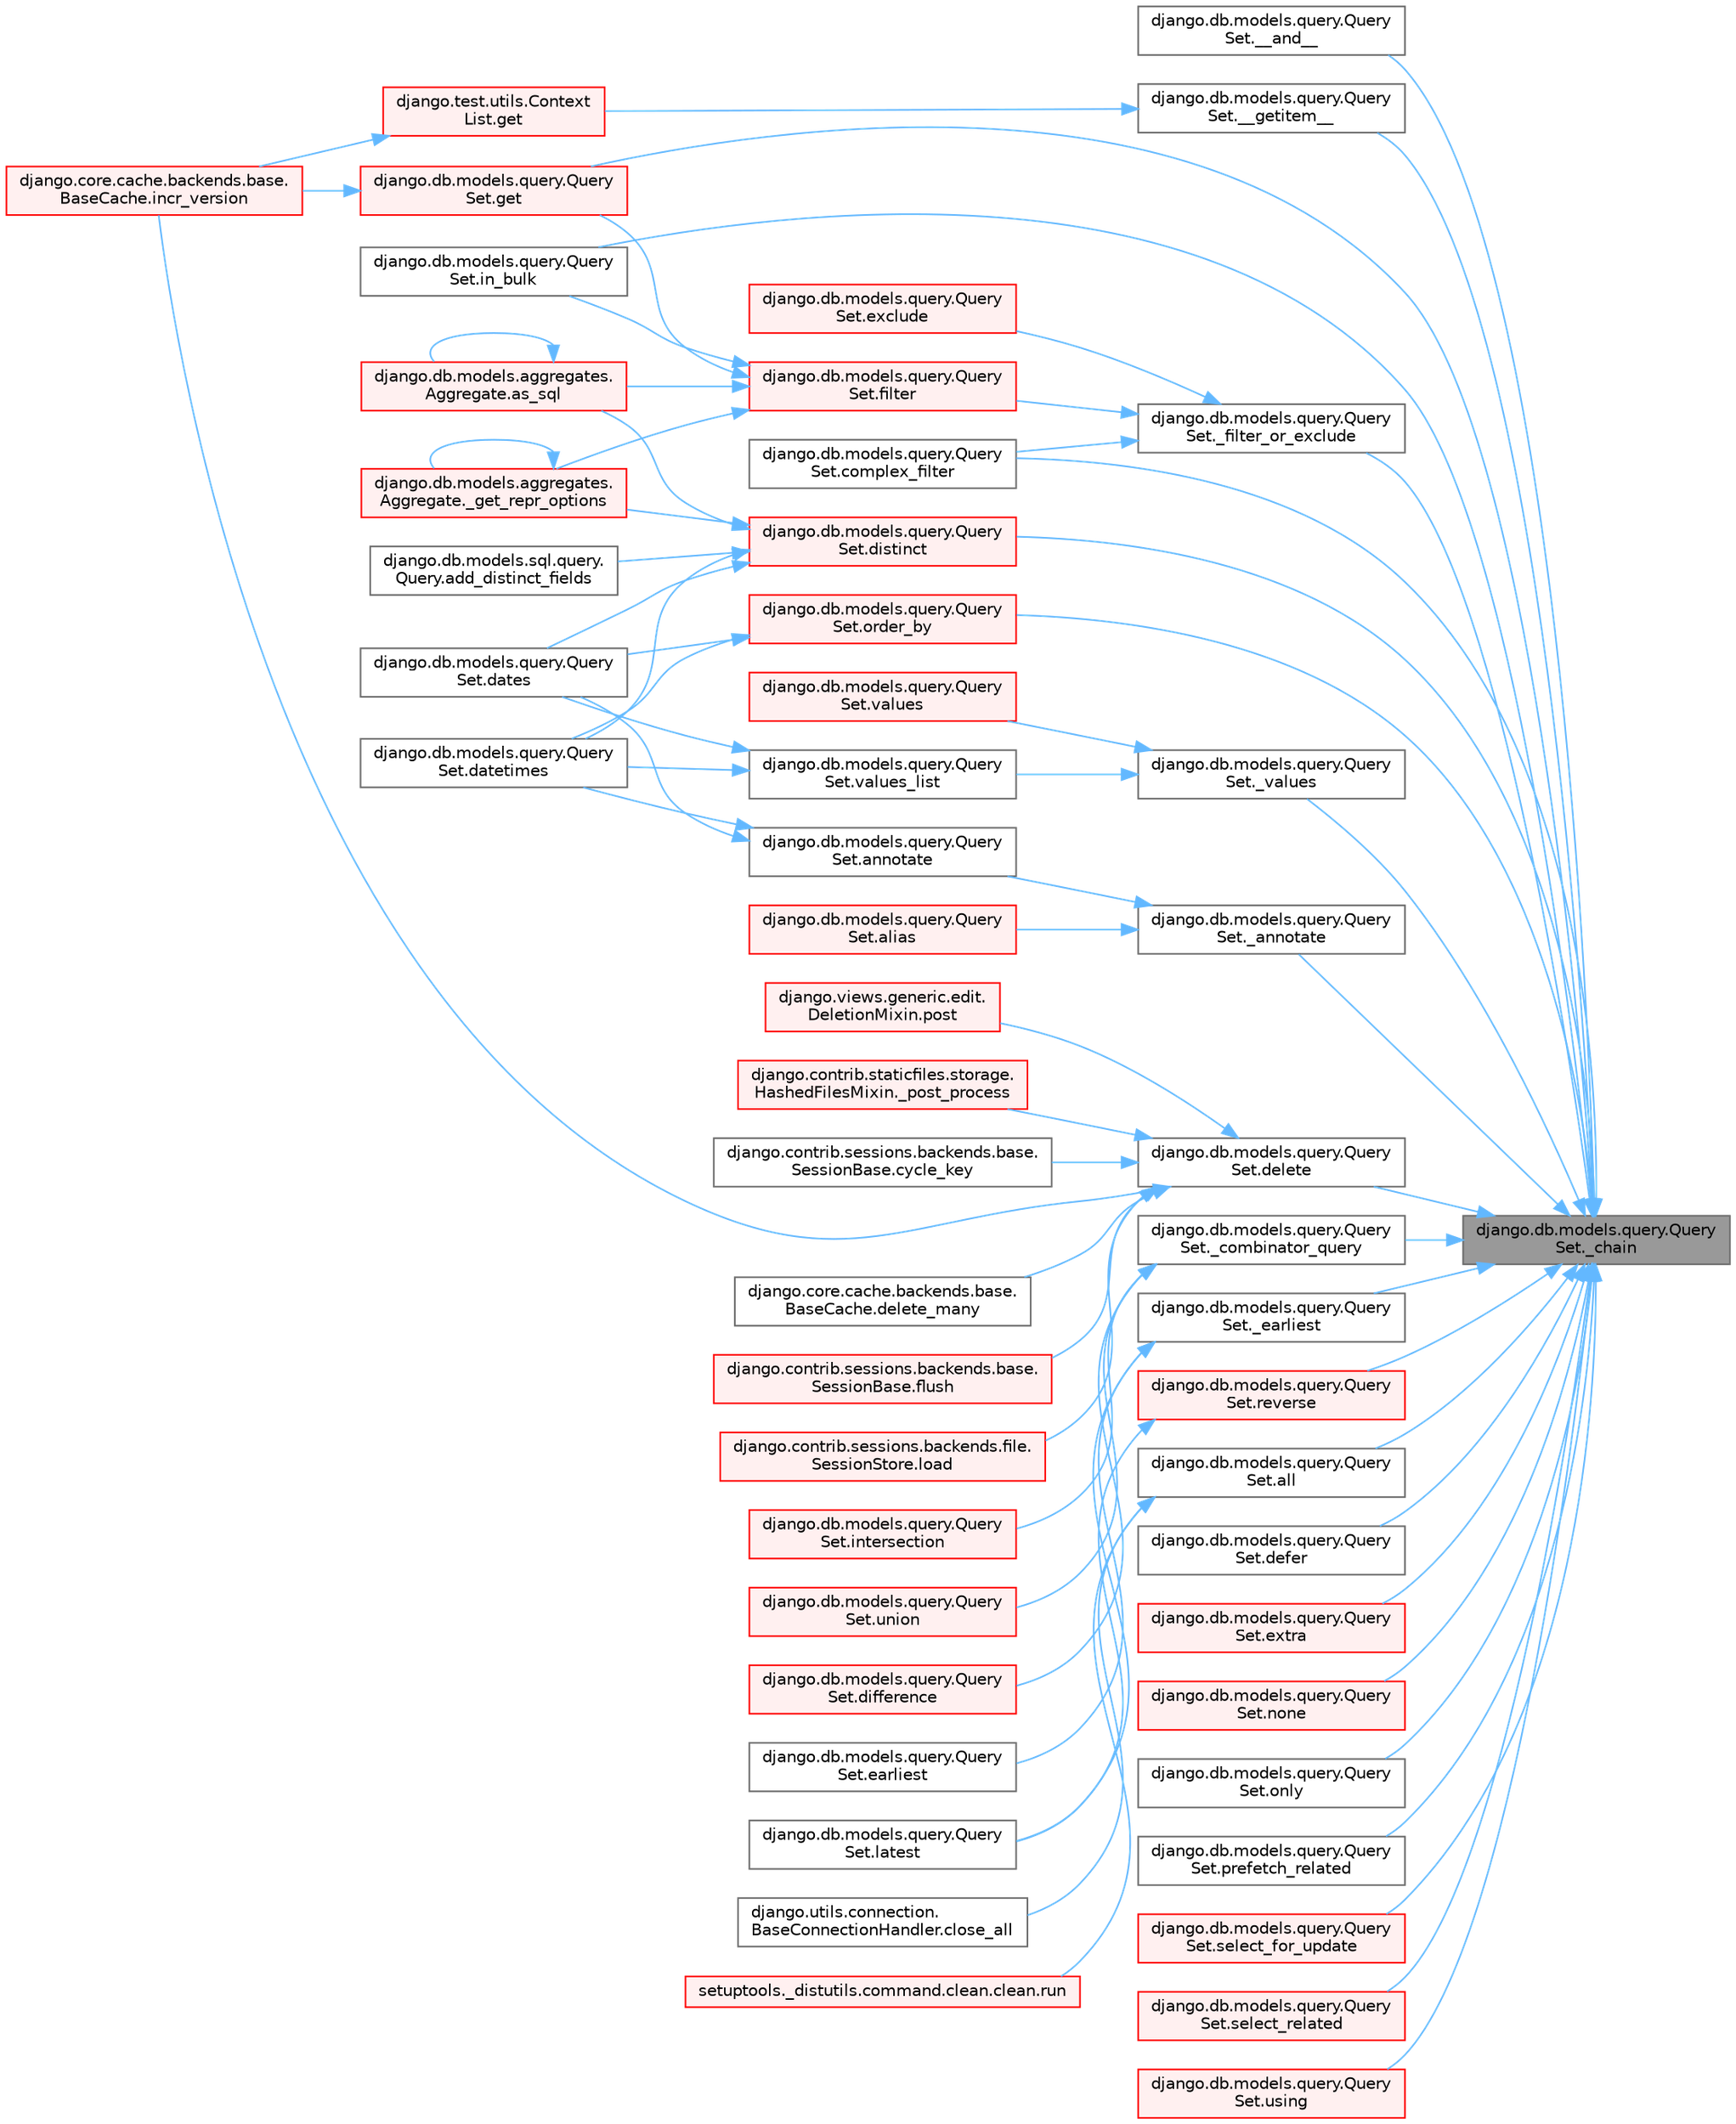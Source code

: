 digraph "django.db.models.query.QuerySet._chain"
{
 // LATEX_PDF_SIZE
  bgcolor="transparent";
  edge [fontname=Helvetica,fontsize=10,labelfontname=Helvetica,labelfontsize=10];
  node [fontname=Helvetica,fontsize=10,shape=box,height=0.2,width=0.4];
  rankdir="RL";
  Node1 [id="Node000001",label="django.db.models.query.Query\lSet._chain",height=0.2,width=0.4,color="gray40", fillcolor="grey60", style="filled", fontcolor="black",tooltip=" "];
  Node1 -> Node2 [id="edge1_Node000001_Node000002",dir="back",color="steelblue1",style="solid",tooltip=" "];
  Node2 [id="Node000002",label="django.db.models.query.Query\lSet.__and__",height=0.2,width=0.4,color="grey40", fillcolor="white", style="filled",URL="$classdjango_1_1db_1_1models_1_1query_1_1_query_set.html#a3544b5f1ac2aa3ce0866554f3b0feeb9",tooltip=" "];
  Node1 -> Node3 [id="edge2_Node000001_Node000003",dir="back",color="steelblue1",style="solid",tooltip=" "];
  Node3 [id="Node000003",label="django.db.models.query.Query\lSet.__getitem__",height=0.2,width=0.4,color="grey40", fillcolor="white", style="filled",URL="$classdjango_1_1db_1_1models_1_1query_1_1_query_set.html#a61cc596a0209965dbd2094b6e717bb50",tooltip=" "];
  Node3 -> Node4 [id="edge3_Node000003_Node000004",dir="back",color="steelblue1",style="solid",tooltip=" "];
  Node4 [id="Node000004",label="django.test.utils.Context\lList.get",height=0.2,width=0.4,color="red", fillcolor="#FFF0F0", style="filled",URL="$classdjango_1_1test_1_1utils_1_1_context_list.html#a1797663a8ac92f44dcb9ad281a896842",tooltip=" "];
  Node4 -> Node506 [id="edge4_Node000004_Node000506",dir="back",color="steelblue1",style="solid",tooltip=" "];
  Node506 [id="Node000506",label="django.core.cache.backends.base.\lBaseCache.incr_version",height=0.2,width=0.4,color="red", fillcolor="#FFF0F0", style="filled",URL="$classdjango_1_1core_1_1cache_1_1backends_1_1base_1_1_base_cache.html#a3ac7d74ffcfca67e2afee86ecf858b34",tooltip=" "];
  Node1 -> Node3181 [id="edge5_Node000001_Node003181",dir="back",color="steelblue1",style="solid",tooltip=" "];
  Node3181 [id="Node003181",label="django.db.models.query.Query\lSet._annotate",height=0.2,width=0.4,color="grey40", fillcolor="white", style="filled",URL="$classdjango_1_1db_1_1models_1_1query_1_1_query_set.html#afabda1d66ae4492de2f44d5d81a3a571",tooltip=" "];
  Node3181 -> Node3182 [id="edge6_Node003181_Node003182",dir="back",color="steelblue1",style="solid",tooltip=" "];
  Node3182 [id="Node003182",label="django.db.models.query.Query\lSet.alias",height=0.2,width=0.4,color="red", fillcolor="#FFF0F0", style="filled",URL="$classdjango_1_1db_1_1models_1_1query_1_1_query_set.html#a896674021318d512b00a9acfd0871558",tooltip=" "];
  Node3181 -> Node3209 [id="edge7_Node003181_Node003209",dir="back",color="steelblue1",style="solid",tooltip=" "];
  Node3209 [id="Node003209",label="django.db.models.query.Query\lSet.annotate",height=0.2,width=0.4,color="grey40", fillcolor="white", style="filled",URL="$classdjango_1_1db_1_1models_1_1query_1_1_query_set.html#a9428fbad0d9fa93df3416a893a61d260",tooltip=" "];
  Node3209 -> Node3210 [id="edge8_Node003209_Node003210",dir="back",color="steelblue1",style="solid",tooltip=" "];
  Node3210 [id="Node003210",label="django.db.models.query.Query\lSet.dates",height=0.2,width=0.4,color="grey40", fillcolor="white", style="filled",URL="$classdjango_1_1db_1_1models_1_1query_1_1_query_set.html#ab322cd40c8a89ed00fcb3fd1fc56a31d",tooltip=" "];
  Node3209 -> Node3211 [id="edge9_Node003209_Node003211",dir="back",color="steelblue1",style="solid",tooltip=" "];
  Node3211 [id="Node003211",label="django.db.models.query.Query\lSet.datetimes",height=0.2,width=0.4,color="grey40", fillcolor="white", style="filled",URL="$classdjango_1_1db_1_1models_1_1query_1_1_query_set.html#a03e6950ef36c65ea24e77b13fae1f01c",tooltip=" "];
  Node1 -> Node3212 [id="edge10_Node000001_Node003212",dir="back",color="steelblue1",style="solid",tooltip=" "];
  Node3212 [id="Node003212",label="django.db.models.query.Query\lSet._combinator_query",height=0.2,width=0.4,color="grey40", fillcolor="white", style="filled",URL="$classdjango_1_1db_1_1models_1_1query_1_1_query_set.html#a70c106caa8c283f18ed8b1a29fe29bcc",tooltip=" "];
  Node3212 -> Node3213 [id="edge11_Node003212_Node003213",dir="back",color="steelblue1",style="solid",tooltip=" "];
  Node3213 [id="Node003213",label="django.db.models.query.Query\lSet.difference",height=0.2,width=0.4,color="red", fillcolor="#FFF0F0", style="filled",URL="$classdjango_1_1db_1_1models_1_1query_1_1_query_set.html#addfe7940d5426c8aa1de0c90ac87828f",tooltip=" "];
  Node3212 -> Node3216 [id="edge12_Node003212_Node003216",dir="back",color="steelblue1",style="solid",tooltip=" "];
  Node3216 [id="Node003216",label="django.db.models.query.Query\lSet.intersection",height=0.2,width=0.4,color="red", fillcolor="#FFF0F0", style="filled",URL="$classdjango_1_1db_1_1models_1_1query_1_1_query_set.html#a26e1070c517dba907c27f1d749c64778",tooltip=" "];
  Node3212 -> Node3221 [id="edge13_Node003212_Node003221",dir="back",color="steelblue1",style="solid",tooltip=" "];
  Node3221 [id="Node003221",label="django.db.models.query.Query\lSet.union",height=0.2,width=0.4,color="red", fillcolor="#FFF0F0", style="filled",URL="$classdjango_1_1db_1_1models_1_1query_1_1_query_set.html#a7bb660fbd05a13b9f3eb907f5fb410e7",tooltip=" "];
  Node1 -> Node3224 [id="edge14_Node000001_Node003224",dir="back",color="steelblue1",style="solid",tooltip=" "];
  Node3224 [id="Node003224",label="django.db.models.query.Query\lSet._earliest",height=0.2,width=0.4,color="grey40", fillcolor="white", style="filled",URL="$classdjango_1_1db_1_1models_1_1query_1_1_query_set.html#a15f202d2d844095e39190a6ab7f209ad",tooltip=" "];
  Node3224 -> Node3225 [id="edge15_Node003224_Node003225",dir="back",color="steelblue1",style="solid",tooltip=" "];
  Node3225 [id="Node003225",label="django.db.models.query.Query\lSet.earliest",height=0.2,width=0.4,color="grey40", fillcolor="white", style="filled",URL="$classdjango_1_1db_1_1models_1_1query_1_1_query_set.html#aff24ebb1c3607e83cc804c6c6e4d9380",tooltip=" "];
  Node3224 -> Node3226 [id="edge16_Node003224_Node003226",dir="back",color="steelblue1",style="solid",tooltip=" "];
  Node3226 [id="Node003226",label="django.db.models.query.Query\lSet.latest",height=0.2,width=0.4,color="grey40", fillcolor="white", style="filled",URL="$classdjango_1_1db_1_1models_1_1query_1_1_query_set.html#aac5f9f188576b30075fc4cc8f5041cf0",tooltip=" "];
  Node1 -> Node3227 [id="edge17_Node000001_Node003227",dir="back",color="steelblue1",style="solid",tooltip=" "];
  Node3227 [id="Node003227",label="django.db.models.query.Query\lSet._filter_or_exclude",height=0.2,width=0.4,color="grey40", fillcolor="white", style="filled",URL="$classdjango_1_1db_1_1models_1_1query_1_1_query_set.html#aaf90830d4e1b2ee4bdf10fb60f08aced",tooltip=" "];
  Node3227 -> Node3228 [id="edge18_Node003227_Node003228",dir="back",color="steelblue1",style="solid",tooltip=" "];
  Node3228 [id="Node003228",label="django.db.models.query.Query\lSet.complex_filter",height=0.2,width=0.4,color="grey40", fillcolor="white", style="filled",URL="$classdjango_1_1db_1_1models_1_1query_1_1_query_set.html#a131609a0e00905cd06aff1c46b4fe547",tooltip=" "];
  Node3227 -> Node3229 [id="edge19_Node003227_Node003229",dir="back",color="steelblue1",style="solid",tooltip=" "];
  Node3229 [id="Node003229",label="django.db.models.query.Query\lSet.exclude",height=0.2,width=0.4,color="red", fillcolor="#FFF0F0", style="filled",URL="$classdjango_1_1db_1_1models_1_1query_1_1_query_set.html#ac56369b510c6880e0ff5bccd3789b76d",tooltip=" "];
  Node3227 -> Node3231 [id="edge20_Node003227_Node003231",dir="back",color="steelblue1",style="solid",tooltip=" "];
  Node3231 [id="Node003231",label="django.db.models.query.Query\lSet.filter",height=0.2,width=0.4,color="red", fillcolor="#FFF0F0", style="filled",URL="$classdjango_1_1db_1_1models_1_1query_1_1_query_set.html#a9c23f79ac5a5310d628b025b5ab7b7c5",tooltip=" "];
  Node3231 -> Node2596 [id="edge21_Node003231_Node002596",dir="back",color="steelblue1",style="solid",tooltip=" "];
  Node2596 [id="Node002596",label="django.db.models.aggregates.\lAggregate._get_repr_options",height=0.2,width=0.4,color="red", fillcolor="#FFF0F0", style="filled",URL="$classdjango_1_1db_1_1models_1_1aggregates_1_1_aggregate.html#a9256cb09b47d2922447ef2d7e78a9cc7",tooltip=" "];
  Node2596 -> Node2596 [id="edge22_Node002596_Node002596",dir="back",color="steelblue1",style="solid",tooltip=" "];
  Node3231 -> Node339 [id="edge23_Node003231_Node000339",dir="back",color="steelblue1",style="solid",tooltip=" "];
  Node339 [id="Node000339",label="django.db.models.aggregates.\lAggregate.as_sql",height=0.2,width=0.4,color="red", fillcolor="#FFF0F0", style="filled",URL="$classdjango_1_1db_1_1models_1_1aggregates_1_1_aggregate.html#aeb213202f480fabf5956d513efab08d6",tooltip=" "];
  Node339 -> Node339 [id="edge24_Node000339_Node000339",dir="back",color="steelblue1",style="solid",tooltip=" "];
  Node3231 -> Node2610 [id="edge25_Node003231_Node002610",dir="back",color="steelblue1",style="solid",tooltip=" "];
  Node2610 [id="Node002610",label="django.db.models.query.Query\lSet.get",height=0.2,width=0.4,color="red", fillcolor="#FFF0F0", style="filled",URL="$classdjango_1_1db_1_1models_1_1query_1_1_query_set.html#afe9afa909843984d4fa4c2555f0f1310",tooltip=" "];
  Node2610 -> Node506 [id="edge26_Node002610_Node000506",dir="back",color="steelblue1",style="solid",tooltip=" "];
  Node3231 -> Node2616 [id="edge27_Node003231_Node002616",dir="back",color="steelblue1",style="solid",tooltip=" "];
  Node2616 [id="Node002616",label="django.db.models.query.Query\lSet.in_bulk",height=0.2,width=0.4,color="grey40", fillcolor="white", style="filled",URL="$classdjango_1_1db_1_1models_1_1query_1_1_query_set.html#a5958a37586e4e5a39b6b2f8e3fa65d86",tooltip=" "];
  Node1 -> Node3232 [id="edge28_Node000001_Node003232",dir="back",color="steelblue1",style="solid",tooltip=" "];
  Node3232 [id="Node003232",label="django.db.models.query.Query\lSet._values",height=0.2,width=0.4,color="grey40", fillcolor="white", style="filled",URL="$classdjango_1_1db_1_1models_1_1query_1_1_query_set.html#a1054ed9a8b1acdd85eefd6b4fcfb2808",tooltip=" "];
  Node3232 -> Node3233 [id="edge29_Node003232_Node003233",dir="back",color="steelblue1",style="solid",tooltip=" "];
  Node3233 [id="Node003233",label="django.db.models.query.Query\lSet.values",height=0.2,width=0.4,color="red", fillcolor="#FFF0F0", style="filled",URL="$classdjango_1_1db_1_1models_1_1query_1_1_query_set.html#ad2ff772fc7e4a33d591db1b420c13f7e",tooltip=" "];
  Node3232 -> Node3234 [id="edge30_Node003232_Node003234",dir="back",color="steelblue1",style="solid",tooltip=" "];
  Node3234 [id="Node003234",label="django.db.models.query.Query\lSet.values_list",height=0.2,width=0.4,color="grey40", fillcolor="white", style="filled",URL="$classdjango_1_1db_1_1models_1_1query_1_1_query_set.html#aa52f7051aee07be9559847068195d536",tooltip=" "];
  Node3234 -> Node3210 [id="edge31_Node003234_Node003210",dir="back",color="steelblue1",style="solid",tooltip=" "];
  Node3234 -> Node3211 [id="edge32_Node003234_Node003211",dir="back",color="steelblue1",style="solid",tooltip=" "];
  Node1 -> Node3235 [id="edge33_Node000001_Node003235",dir="back",color="steelblue1",style="solid",tooltip=" "];
  Node3235 [id="Node003235",label="django.db.models.query.Query\lSet.all",height=0.2,width=0.4,color="grey40", fillcolor="white", style="filled",URL="$classdjango_1_1db_1_1models_1_1query_1_1_query_set.html#a20253643284c6d267be6dc45050b2ccf",tooltip="PUBLIC METHODS THAT ALTER ATTRIBUTES AND RETURN A NEW QUERYSET #."];
  Node3235 -> Node2722 [id="edge34_Node003235_Node002722",dir="back",color="steelblue1",style="solid",tooltip=" "];
  Node2722 [id="Node002722",label="django.utils.connection.\lBaseConnectionHandler.close_all",height=0.2,width=0.4,color="grey40", fillcolor="white", style="filled",URL="$classdjango_1_1utils_1_1connection_1_1_base_connection_handler.html#a2dbd9163239e828581c41273647476dc",tooltip=" "];
  Node3235 -> Node2723 [id="edge35_Node003235_Node002723",dir="back",color="steelblue1",style="solid",tooltip=" "];
  Node2723 [id="Node002723",label="setuptools._distutils.command.clean.clean.run",height=0.2,width=0.4,color="red", fillcolor="#FFF0F0", style="filled",URL="$classsetuptools_1_1__distutils_1_1command_1_1clean_1_1clean.html#a578cf5beb91399cf9f10329bcd7e0dd5",tooltip=" "];
  Node1 -> Node3228 [id="edge36_Node000001_Node003228",dir="back",color="steelblue1",style="solid",tooltip=" "];
  Node1 -> Node3236 [id="edge37_Node000001_Node003236",dir="back",color="steelblue1",style="solid",tooltip=" "];
  Node3236 [id="Node003236",label="django.db.models.query.Query\lSet.defer",height=0.2,width=0.4,color="grey40", fillcolor="white", style="filled",URL="$classdjango_1_1db_1_1models_1_1query_1_1_query_set.html#a699d2752a95448dec5881142195ca135",tooltip=" "];
  Node1 -> Node3237 [id="edge38_Node000001_Node003237",dir="back",color="steelblue1",style="solid",tooltip=" "];
  Node3237 [id="Node003237",label="django.db.models.query.Query\lSet.delete",height=0.2,width=0.4,color="grey40", fillcolor="white", style="filled",URL="$classdjango_1_1db_1_1models_1_1query_1_1_query_set.html#a3d911099c9c9aff6f4d65509a0df535e",tooltip=" "];
  Node3237 -> Node10 [id="edge39_Node003237_Node000010",dir="back",color="steelblue1",style="solid",tooltip=" "];
  Node10 [id="Node000010",label="django.contrib.staticfiles.storage.\lHashedFilesMixin._post_process",height=0.2,width=0.4,color="red", fillcolor="#FFF0F0", style="filled",URL="$classdjango_1_1contrib_1_1staticfiles_1_1storage_1_1_hashed_files_mixin.html#aa0c820223a4e686edd5d2c333d5a9336",tooltip=" "];
  Node3237 -> Node12 [id="edge40_Node003237_Node000012",dir="back",color="steelblue1",style="solid",tooltip=" "];
  Node12 [id="Node000012",label="django.contrib.sessions.backends.base.\lSessionBase.cycle_key",height=0.2,width=0.4,color="grey40", fillcolor="white", style="filled",URL="$classdjango_1_1contrib_1_1sessions_1_1backends_1_1base_1_1_session_base.html#a6955e9bebe4e5b7d463bccfcf9181016",tooltip=" "];
  Node3237 -> Node13 [id="edge41_Node003237_Node000013",dir="back",color="steelblue1",style="solid",tooltip=" "];
  Node13 [id="Node000013",label="django.core.cache.backends.base.\lBaseCache.delete_many",height=0.2,width=0.4,color="grey40", fillcolor="white", style="filled",URL="$classdjango_1_1core_1_1cache_1_1backends_1_1base_1_1_base_cache.html#a560226c6c5f05daec8c96ade18aa752b",tooltip=" "];
  Node3237 -> Node14 [id="edge42_Node003237_Node000014",dir="back",color="steelblue1",style="solid",tooltip=" "];
  Node14 [id="Node000014",label="django.contrib.sessions.backends.base.\lSessionBase.flush",height=0.2,width=0.4,color="red", fillcolor="#FFF0F0", style="filled",URL="$classdjango_1_1contrib_1_1sessions_1_1backends_1_1base_1_1_session_base.html#a915ab38003d5f0be1ce9f849583910bb",tooltip=" "];
  Node3237 -> Node506 [id="edge43_Node003237_Node000506",dir="back",color="steelblue1",style="solid",tooltip=" "];
  Node3237 -> Node502 [id="edge44_Node003237_Node000502",dir="back",color="steelblue1",style="solid",tooltip=" "];
  Node502 [id="Node000502",label="django.contrib.sessions.backends.file.\lSessionStore.load",height=0.2,width=0.4,color="red", fillcolor="#FFF0F0", style="filled",URL="$classdjango_1_1contrib_1_1sessions_1_1backends_1_1file_1_1_session_store.html#a408fa63512306fbaa7bbb62742f0295f",tooltip=" "];
  Node3237 -> Node508 [id="edge45_Node003237_Node000508",dir="back",color="steelblue1",style="solid",tooltip=" "];
  Node508 [id="Node000508",label="django.views.generic.edit.\lDeletionMixin.post",height=0.2,width=0.4,color="red", fillcolor="#FFF0F0", style="filled",URL="$classdjango_1_1views_1_1generic_1_1edit_1_1_deletion_mixin.html#a93358facc5cc6e84423e8471745b2a68",tooltip=" "];
  Node1 -> Node3238 [id="edge46_Node000001_Node003238",dir="back",color="steelblue1",style="solid",tooltip=" "];
  Node3238 [id="Node003238",label="django.db.models.query.Query\lSet.distinct",height=0.2,width=0.4,color="red", fillcolor="#FFF0F0", style="filled",URL="$classdjango_1_1db_1_1models_1_1query_1_1_query_set.html#aa9770f8430dd78702cc6c439d6ae2f2e",tooltip=" "];
  Node3238 -> Node2596 [id="edge47_Node003238_Node002596",dir="back",color="steelblue1",style="solid",tooltip=" "];
  Node3238 -> Node3239 [id="edge48_Node003238_Node003239",dir="back",color="steelblue1",style="solid",tooltip=" "];
  Node3239 [id="Node003239",label="django.db.models.sql.query.\lQuery.add_distinct_fields",height=0.2,width=0.4,color="grey40", fillcolor="white", style="filled",URL="$classdjango_1_1db_1_1models_1_1sql_1_1query_1_1_query.html#ae71d0b630f0ab0649f64cb2de685ffe8",tooltip=" "];
  Node3238 -> Node339 [id="edge49_Node003238_Node000339",dir="back",color="steelblue1",style="solid",tooltip=" "];
  Node3238 -> Node3210 [id="edge50_Node003238_Node003210",dir="back",color="steelblue1",style="solid",tooltip=" "];
  Node3238 -> Node3211 [id="edge51_Node003238_Node003211",dir="back",color="steelblue1",style="solid",tooltip=" "];
  Node1 -> Node3240 [id="edge52_Node000001_Node003240",dir="back",color="steelblue1",style="solid",tooltip=" "];
  Node3240 [id="Node003240",label="django.db.models.query.Query\lSet.extra",height=0.2,width=0.4,color="red", fillcolor="#FFF0F0", style="filled",URL="$classdjango_1_1db_1_1models_1_1query_1_1_query_set.html#ae54983d1fa1ba41e84f20cea946cde79",tooltip=" "];
  Node1 -> Node2610 [id="edge53_Node000001_Node002610",dir="back",color="steelblue1",style="solid",tooltip=" "];
  Node1 -> Node2616 [id="edge54_Node000001_Node002616",dir="back",color="steelblue1",style="solid",tooltip=" "];
  Node1 -> Node3269 [id="edge55_Node000001_Node003269",dir="back",color="steelblue1",style="solid",tooltip=" "];
  Node3269 [id="Node003269",label="django.db.models.query.Query\lSet.none",height=0.2,width=0.4,color="red", fillcolor="#FFF0F0", style="filled",URL="$classdjango_1_1db_1_1models_1_1query_1_1_query_set.html#ad50a9f1d2c26774f89ed67b270a28b4c",tooltip=" "];
  Node1 -> Node3272 [id="edge56_Node000001_Node003272",dir="back",color="steelblue1",style="solid",tooltip=" "];
  Node3272 [id="Node003272",label="django.db.models.query.Query\lSet.only",height=0.2,width=0.4,color="grey40", fillcolor="white", style="filled",URL="$classdjango_1_1db_1_1models_1_1query_1_1_query_set.html#a7c3402686b13130280bceb5a559db5db",tooltip=" "];
  Node1 -> Node3273 [id="edge57_Node000001_Node003273",dir="back",color="steelblue1",style="solid",tooltip=" "];
  Node3273 [id="Node003273",label="django.db.models.query.Query\lSet.order_by",height=0.2,width=0.4,color="red", fillcolor="#FFF0F0", style="filled",URL="$classdjango_1_1db_1_1models_1_1query_1_1_query_set.html#a2ad2bc4491b372d7fb5ad808262e6f01",tooltip=" "];
  Node3273 -> Node3210 [id="edge58_Node003273_Node003210",dir="back",color="steelblue1",style="solid",tooltip=" "];
  Node3273 -> Node3211 [id="edge59_Node003273_Node003211",dir="back",color="steelblue1",style="solid",tooltip=" "];
  Node1 -> Node3290 [id="edge60_Node000001_Node003290",dir="back",color="steelblue1",style="solid",tooltip=" "];
  Node3290 [id="Node003290",label="django.db.models.query.Query\lSet.prefetch_related",height=0.2,width=0.4,color="grey40", fillcolor="white", style="filled",URL="$classdjango_1_1db_1_1models_1_1query_1_1_query_set.html#a2689a71f15a91b7c63e4787162612a8c",tooltip=" "];
  Node1 -> Node3291 [id="edge61_Node000001_Node003291",dir="back",color="steelblue1",style="solid",tooltip=" "];
  Node3291 [id="Node003291",label="django.db.models.query.Query\lSet.reverse",height=0.2,width=0.4,color="red", fillcolor="#FFF0F0", style="filled",URL="$classdjango_1_1db_1_1models_1_1query_1_1_query_set.html#a89e07d94760ac9c2b358665e3b96409e",tooltip=" "];
  Node3291 -> Node3226 [id="edge62_Node003291_Node003226",dir="back",color="steelblue1",style="solid",tooltip=" "];
  Node1 -> Node3295 [id="edge63_Node000001_Node003295",dir="back",color="steelblue1",style="solid",tooltip=" "];
  Node3295 [id="Node003295",label="django.db.models.query.Query\lSet.select_for_update",height=0.2,width=0.4,color="red", fillcolor="#FFF0F0", style="filled",URL="$classdjango_1_1db_1_1models_1_1query_1_1_query_set.html#a42f229b6cf5d2c8052d2c3d6392d78ec",tooltip=" "];
  Node1 -> Node3297 [id="edge64_Node000001_Node003297",dir="back",color="steelblue1",style="solid",tooltip=" "];
  Node3297 [id="Node003297",label="django.db.models.query.Query\lSet.select_related",height=0.2,width=0.4,color="red", fillcolor="#FFF0F0", style="filled",URL="$classdjango_1_1db_1_1models_1_1query_1_1_query_set.html#ae4ad1c25593ebddf71ed8468ef9ec164",tooltip=" "];
  Node1 -> Node3299 [id="edge65_Node000001_Node003299",dir="back",color="steelblue1",style="solid",tooltip=" "];
  Node3299 [id="Node003299",label="django.db.models.query.Query\lSet.using",height=0.2,width=0.4,color="red", fillcolor="#FFF0F0", style="filled",URL="$classdjango_1_1db_1_1models_1_1query_1_1_query_set.html#a0b29c2fda0f45838531c7d5296e3973f",tooltip=" "];
}
